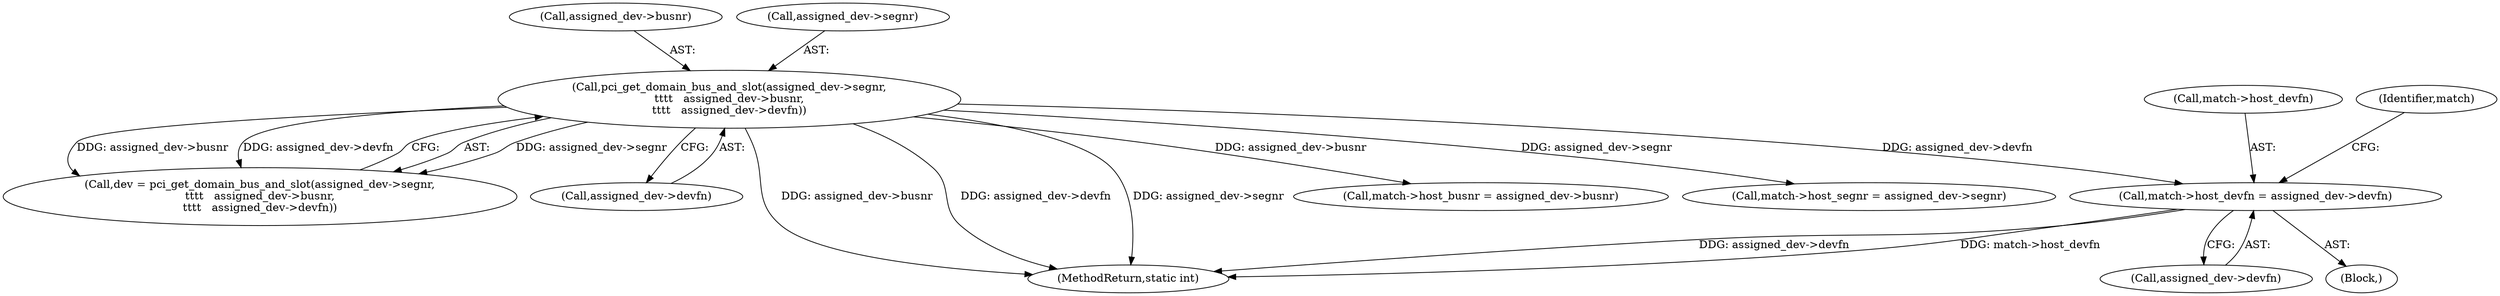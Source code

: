 digraph "0_linux_c4e7f9022e506c6635a5037713c37118e23193e4@pointer" {
"1000271" [label="(Call,match->host_devfn = assigned_dev->devfn)"];
"1000174" [label="(Call,pci_get_domain_bus_and_slot(assigned_dev->segnr,\n\t\t\t\t   assigned_dev->busnr,\n\t\t\t\t   assigned_dev->devfn))"];
"1000275" [label="(Call,assigned_dev->devfn)"];
"1000172" [label="(Call,dev = pci_get_domain_bus_and_slot(assigned_dev->segnr,\n\t\t\t\t   assigned_dev->busnr,\n\t\t\t\t   assigned_dev->devfn))"];
"1000105" [label="(Block,)"];
"1000181" [label="(Call,assigned_dev->devfn)"];
"1000398" [label="(MethodReturn,static int)"];
"1000178" [label="(Call,assigned_dev->busnr)"];
"1000175" [label="(Call,assigned_dev->segnr)"];
"1000264" [label="(Call,match->host_busnr = assigned_dev->busnr)"];
"1000257" [label="(Call,match->host_segnr = assigned_dev->segnr)"];
"1000174" [label="(Call,pci_get_domain_bus_and_slot(assigned_dev->segnr,\n\t\t\t\t   assigned_dev->busnr,\n\t\t\t\t   assigned_dev->devfn))"];
"1000272" [label="(Call,match->host_devfn)"];
"1000271" [label="(Call,match->host_devfn = assigned_dev->devfn)"];
"1000280" [label="(Identifier,match)"];
"1000271" -> "1000105"  [label="AST: "];
"1000271" -> "1000275"  [label="CFG: "];
"1000272" -> "1000271"  [label="AST: "];
"1000275" -> "1000271"  [label="AST: "];
"1000280" -> "1000271"  [label="CFG: "];
"1000271" -> "1000398"  [label="DDG: assigned_dev->devfn"];
"1000271" -> "1000398"  [label="DDG: match->host_devfn"];
"1000174" -> "1000271"  [label="DDG: assigned_dev->devfn"];
"1000174" -> "1000172"  [label="AST: "];
"1000174" -> "1000181"  [label="CFG: "];
"1000175" -> "1000174"  [label="AST: "];
"1000178" -> "1000174"  [label="AST: "];
"1000181" -> "1000174"  [label="AST: "];
"1000172" -> "1000174"  [label="CFG: "];
"1000174" -> "1000398"  [label="DDG: assigned_dev->busnr"];
"1000174" -> "1000398"  [label="DDG: assigned_dev->devfn"];
"1000174" -> "1000398"  [label="DDG: assigned_dev->segnr"];
"1000174" -> "1000172"  [label="DDG: assigned_dev->segnr"];
"1000174" -> "1000172"  [label="DDG: assigned_dev->busnr"];
"1000174" -> "1000172"  [label="DDG: assigned_dev->devfn"];
"1000174" -> "1000257"  [label="DDG: assigned_dev->segnr"];
"1000174" -> "1000264"  [label="DDG: assigned_dev->busnr"];
}
